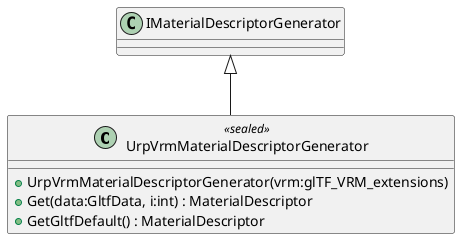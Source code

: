 @startuml
class UrpVrmMaterialDescriptorGenerator <<sealed>> {
    + UrpVrmMaterialDescriptorGenerator(vrm:glTF_VRM_extensions)
    + Get(data:GltfData, i:int) : MaterialDescriptor
    + GetGltfDefault() : MaterialDescriptor
}
IMaterialDescriptorGenerator <|-- UrpVrmMaterialDescriptorGenerator
@enduml
